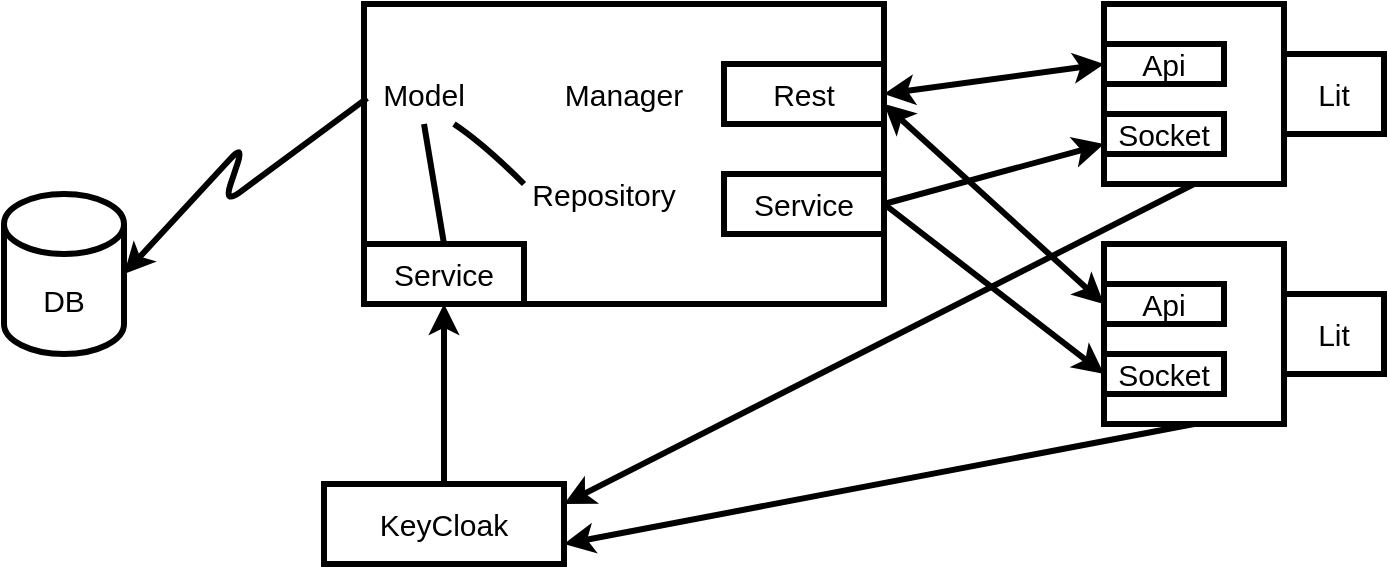 <mxfile version="25.0.1">
  <diagram name="Page-1" id="SYYBHmbiaiyCnL7nscSl">
    <mxGraphModel dx="642" dy="379" grid="1" gridSize="10" guides="1" tooltips="1" connect="1" arrows="1" fold="1" page="1" pageScale="1" pageWidth="850" pageHeight="1100" math="0" shadow="0">
      <root>
        <mxCell id="0" />
        <mxCell id="1" parent="0" />
        <mxCell id="t6XPNBep0zWWlQ3QRWh1-1" value="&lt;div&gt;DB&lt;/div&gt;" style="shape=cylinder3;whiteSpace=wrap;html=1;boundedLbl=1;backgroundOutline=1;size=15;strokeWidth=3;fontSize=15;" parent="1" vertex="1">
          <mxGeometry x="50" y="225" width="60" height="80" as="geometry" />
        </mxCell>
        <mxCell id="t6XPNBep0zWWlQ3QRWh1-5" value="" style="rounded=0;whiteSpace=wrap;html=1;strokeWidth=3;fontSize=15;" parent="1" vertex="1">
          <mxGeometry x="230" y="130" width="260" height="150" as="geometry" />
        </mxCell>
        <mxCell id="t6XPNBep0zWWlQ3QRWh1-6" value="Service" style="rounded=0;whiteSpace=wrap;html=1;strokeWidth=3;fontSize=15;" parent="1" vertex="1">
          <mxGeometry x="230" y="250" width="80" height="30" as="geometry" />
        </mxCell>
        <mxCell id="t6XPNBep0zWWlQ3QRWh1-4" value="Rest" style="rounded=0;whiteSpace=wrap;html=1;strokeWidth=3;fontSize=15;" parent="1" vertex="1">
          <mxGeometry x="410" y="160" width="80" height="30" as="geometry" />
        </mxCell>
        <mxCell id="t6XPNBep0zWWlQ3QRWh1-2" value="Service" style="rounded=0;whiteSpace=wrap;html=1;strokeWidth=3;fontSize=15;" parent="1" vertex="1">
          <mxGeometry x="410" y="215" width="80" height="30" as="geometry" />
        </mxCell>
        <mxCell id="t6XPNBep0zWWlQ3QRWh1-7" value="Model" style="text;html=1;align=center;verticalAlign=middle;whiteSpace=wrap;rounded=0;strokeWidth=3;fontSize=15;" parent="1" vertex="1">
          <mxGeometry x="230" y="160" width="60" height="30" as="geometry" />
        </mxCell>
        <mxCell id="t6XPNBep0zWWlQ3QRWh1-8" value="Manager" style="text;html=1;align=center;verticalAlign=middle;whiteSpace=wrap;rounded=0;strokeWidth=3;fontSize=15;" parent="1" vertex="1">
          <mxGeometry x="330" y="160" width="60" height="30" as="geometry" />
        </mxCell>
        <mxCell id="t6XPNBep0zWWlQ3QRWh1-9" value="Repository" style="text;html=1;align=center;verticalAlign=middle;whiteSpace=wrap;rounded=0;strokeWidth=3;fontSize=15;" parent="1" vertex="1">
          <mxGeometry x="320" y="210" width="60" height="30" as="geometry" />
        </mxCell>
        <mxCell id="t6XPNBep0zWWlQ3QRWh1-10" value="KeyCloak" style="rounded=0;whiteSpace=wrap;html=1;strokeWidth=3;fontSize=15;" parent="1" vertex="1">
          <mxGeometry x="210" y="370" width="120" height="40" as="geometry" />
        </mxCell>
        <mxCell id="t6XPNBep0zWWlQ3QRWh1-11" value="" style="whiteSpace=wrap;html=1;aspect=fixed;direction=south;strokeWidth=3;fontSize=15;" parent="1" vertex="1">
          <mxGeometry x="600" y="130" width="90" height="90" as="geometry" />
        </mxCell>
        <mxCell id="t6XPNBep0zWWlQ3QRWh1-12" value="Socket" style="rounded=0;whiteSpace=wrap;html=1;strokeWidth=3;fontSize=15;" parent="1" vertex="1">
          <mxGeometry x="600" y="185" width="60" height="20" as="geometry" />
        </mxCell>
        <mxCell id="t6XPNBep0zWWlQ3QRWh1-13" value="Api" style="rounded=0;whiteSpace=wrap;html=1;strokeWidth=3;fontSize=15;" parent="1" vertex="1">
          <mxGeometry x="600" y="150" width="60" height="20" as="geometry" />
        </mxCell>
        <mxCell id="t6XPNBep0zWWlQ3QRWh1-18" value="Lit" style="rounded=0;whiteSpace=wrap;html=1;strokeWidth=3;fontSize=15;" parent="1" vertex="1">
          <mxGeometry x="690" y="155" width="50" height="40" as="geometry" />
        </mxCell>
        <mxCell id="t6XPNBep0zWWlQ3QRWh1-26" value="" style="whiteSpace=wrap;html=1;aspect=fixed;direction=south;strokeWidth=3;fontSize=15;" parent="1" vertex="1">
          <mxGeometry x="600" y="250" width="90" height="90" as="geometry" />
        </mxCell>
        <mxCell id="t6XPNBep0zWWlQ3QRWh1-27" value="Socket" style="rounded=0;whiteSpace=wrap;html=1;strokeWidth=3;fontSize=15;" parent="1" vertex="1">
          <mxGeometry x="600" y="305" width="60" height="20" as="geometry" />
        </mxCell>
        <mxCell id="t6XPNBep0zWWlQ3QRWh1-28" value="Api" style="rounded=0;whiteSpace=wrap;html=1;strokeWidth=3;fontSize=15;" parent="1" vertex="1">
          <mxGeometry x="600" y="270" width="60" height="20" as="geometry" />
        </mxCell>
        <mxCell id="t6XPNBep0zWWlQ3QRWh1-29" value="Lit" style="rounded=0;whiteSpace=wrap;html=1;strokeWidth=3;fontSize=15;" parent="1" vertex="1">
          <mxGeometry x="690" y="275" width="50" height="40" as="geometry" />
        </mxCell>
        <mxCell id="t6XPNBep0zWWlQ3QRWh1-31" value="" style="curved=0;endArrow=classic;html=1;rounded=1;exitX=0.006;exitY=0.314;exitDx=0;exitDy=0;exitPerimeter=0;entryX=1;entryY=0.5;entryDx=0;entryDy=0;entryPerimeter=0;strokeWidth=3;fontSize=15;" parent="1" source="t6XPNBep0zWWlQ3QRWh1-5" target="t6XPNBep0zWWlQ3QRWh1-1" edge="1">
          <mxGeometry width="50" height="50" relative="1" as="geometry">
            <mxPoint x="130" y="250" as="sourcePoint" />
            <mxPoint x="180" y="200" as="targetPoint" />
            <Array as="points">
              <mxPoint x="160" y="230" />
              <mxPoint x="170" y="200" />
            </Array>
          </mxGeometry>
        </mxCell>
        <mxCell id="t6XPNBep0zWWlQ3QRWh1-33" value="" style="endArrow=classic;html=1;rounded=0;exitX=0.5;exitY=0;exitDx=0;exitDy=0;entryX=0.5;entryY=1;entryDx=0;entryDy=0;strokeWidth=3;fontSize=15;" parent="1" source="t6XPNBep0zWWlQ3QRWh1-10" target="t6XPNBep0zWWlQ3QRWh1-6" edge="1">
          <mxGeometry width="50" height="50" relative="1" as="geometry">
            <mxPoint x="400" y="330" as="sourcePoint" />
            <mxPoint x="310" y="320" as="targetPoint" />
          </mxGeometry>
        </mxCell>
        <mxCell id="t6XPNBep0zWWlQ3QRWh1-34" value="" style="endArrow=classic;html=1;rounded=0;exitX=1;exitY=0.5;exitDx=0;exitDy=0;entryX=1;entryY=0.75;entryDx=0;entryDy=0;strokeWidth=3;fontSize=15;" parent="1" source="t6XPNBep0zWWlQ3QRWh1-26" target="t6XPNBep0zWWlQ3QRWh1-10" edge="1">
          <mxGeometry width="50" height="50" relative="1" as="geometry">
            <mxPoint x="550" y="380" as="sourcePoint" />
            <mxPoint x="450" y="280" as="targetPoint" />
          </mxGeometry>
        </mxCell>
        <mxCell id="t6XPNBep0zWWlQ3QRWh1-35" value="" style="endArrow=classic;html=1;rounded=0;exitX=1;exitY=0.5;exitDx=0;exitDy=0;entryX=1;entryY=0.25;entryDx=0;entryDy=0;strokeWidth=3;fontSize=15;" parent="1" source="t6XPNBep0zWWlQ3QRWh1-11" target="t6XPNBep0zWWlQ3QRWh1-10" edge="1">
          <mxGeometry width="50" height="50" relative="1" as="geometry">
            <mxPoint x="655" y="350" as="sourcePoint" />
            <mxPoint x="340" y="400" as="targetPoint" />
          </mxGeometry>
        </mxCell>
        <mxCell id="t6XPNBep0zWWlQ3QRWh1-36" value="" style="endArrow=none;html=1;rounded=0;curved=1;exitX=0.75;exitY=1;exitDx=0;exitDy=0;strokeWidth=3;fontSize=15;" parent="1" source="t6XPNBep0zWWlQ3QRWh1-7" edge="1">
          <mxGeometry width="50" height="50" relative="1" as="geometry">
            <mxPoint x="400" y="330" as="sourcePoint" />
            <mxPoint x="310" y="220" as="targetPoint" />
            <Array as="points">
              <mxPoint x="290" y="200" />
            </Array>
          </mxGeometry>
        </mxCell>
        <mxCell id="t6XPNBep0zWWlQ3QRWh1-37" value="" style="endArrow=none;html=1;rounded=0;curved=1;exitX=0.5;exitY=1;exitDx=0;exitDy=0;entryX=0.5;entryY=0;entryDx=0;entryDy=0;strokeWidth=3;fontSize=15;" parent="1" source="t6XPNBep0zWWlQ3QRWh1-7" target="t6XPNBep0zWWlQ3QRWh1-6" edge="1">
          <mxGeometry width="50" height="50" relative="1" as="geometry">
            <mxPoint x="285" y="200" as="sourcePoint" />
            <mxPoint x="330" y="235" as="targetPoint" />
          </mxGeometry>
        </mxCell>
        <mxCell id="t6XPNBep0zWWlQ3QRWh1-38" value="" style="endArrow=classic;html=1;rounded=0;entryX=0;entryY=0.75;entryDx=0;entryDy=0;exitX=1;exitY=0.5;exitDx=0;exitDy=0;strokeWidth=3;fontSize=15;" parent="1" source="t6XPNBep0zWWlQ3QRWh1-2" target="t6XPNBep0zWWlQ3QRWh1-12" edge="1">
          <mxGeometry width="50" height="50" relative="1" as="geometry">
            <mxPoint x="400" y="330" as="sourcePoint" />
            <mxPoint x="450" y="280" as="targetPoint" />
          </mxGeometry>
        </mxCell>
        <mxCell id="t6XPNBep0zWWlQ3QRWh1-39" value="" style="endArrow=classic;html=1;rounded=0;entryX=0;entryY=0.5;entryDx=0;entryDy=0;exitX=1;exitY=0.5;exitDx=0;exitDy=0;strokeWidth=3;fontSize=15;" parent="1" source="t6XPNBep0zWWlQ3QRWh1-2" target="t6XPNBep0zWWlQ3QRWh1-27" edge="1">
          <mxGeometry width="50" height="50" relative="1" as="geometry">
            <mxPoint x="500" y="240" as="sourcePoint" />
            <mxPoint x="610" y="210" as="targetPoint" />
          </mxGeometry>
        </mxCell>
        <mxCell id="t6XPNBep0zWWlQ3QRWh1-40" value="" style="endArrow=classic;startArrow=classic;html=1;rounded=0;entryX=0;entryY=0.5;entryDx=0;entryDy=0;exitX=1;exitY=0.5;exitDx=0;exitDy=0;strokeWidth=3;fontSize=15;" parent="1" source="t6XPNBep0zWWlQ3QRWh1-4" target="t6XPNBep0zWWlQ3QRWh1-13" edge="1">
          <mxGeometry width="50" height="50" relative="1" as="geometry">
            <mxPoint x="400" y="330" as="sourcePoint" />
            <mxPoint x="450" y="280" as="targetPoint" />
          </mxGeometry>
        </mxCell>
        <mxCell id="t6XPNBep0zWWlQ3QRWh1-41" value="" style="endArrow=classic;startArrow=classic;html=1;rounded=0;strokeWidth=3;fontSize=15;" parent="1" edge="1">
          <mxGeometry width="50" height="50" relative="1" as="geometry">
            <mxPoint x="490" y="180" as="sourcePoint" />
            <mxPoint x="600" y="280" as="targetPoint" />
          </mxGeometry>
        </mxCell>
      </root>
    </mxGraphModel>
  </diagram>
</mxfile>
